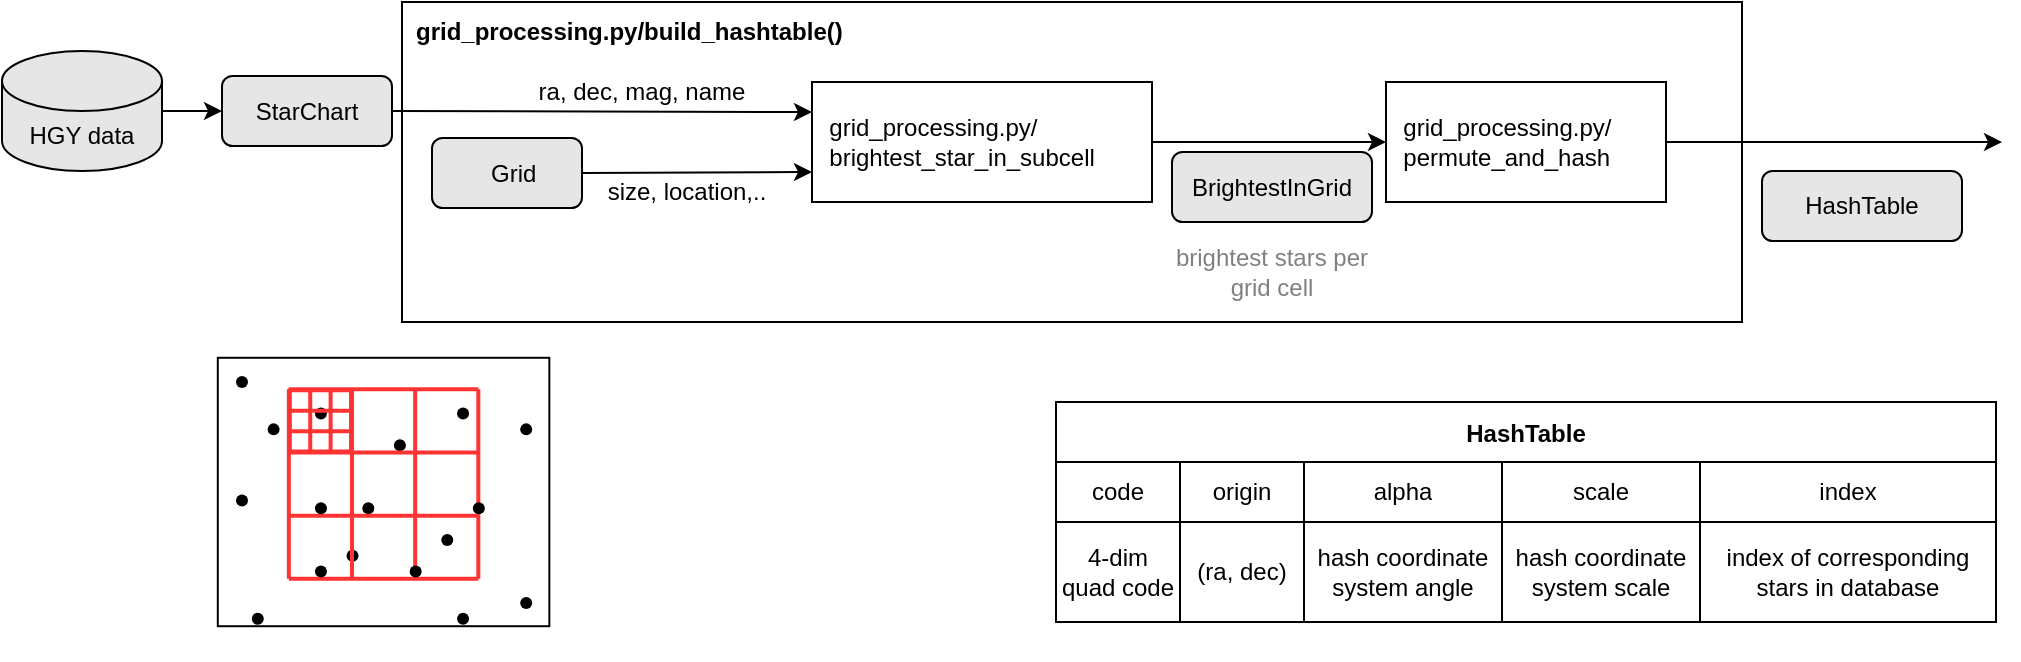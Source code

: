 <mxfile version="20.7.4" type="device"><diagram id="edfMNTC07WV0mCL8av5v" name="Seite-1"><mxGraphModel dx="2261" dy="859" grid="1" gridSize="10" guides="1" tooltips="1" connect="1" arrows="1" fold="1" page="1" pageScale="1" pageWidth="827" pageHeight="1169" math="0" shadow="0"><root><mxCell id="0"/><mxCell id="1" parent="0"/><mxCell id="q0c2otBgBG-b7cj2ipxC-78" value="" style="rounded=0;whiteSpace=wrap;html=1;strokeColor=default;strokeWidth=1;movable=1;resizable=1;rotatable=1;deletable=1;editable=1;connectable=1;" parent="1" vertex="1"><mxGeometry x="140" y="630" width="670" height="160" as="geometry"/></mxCell><mxCell id="q0c2otBgBG-b7cj2ipxC-16" value="&amp;nbsp; grid_processing.py/&lt;br&gt;&amp;nbsp; brightest_star_in_subcell" style="rounded=0;whiteSpace=wrap;html=1;align=left;" parent="1" vertex="1"><mxGeometry x="345" y="670" width="170" height="60" as="geometry"/></mxCell><mxCell id="q0c2otBgBG-b7cj2ipxC-17" value="HGY data" style="shape=cylinder3;whiteSpace=wrap;html=1;boundedLbl=1;backgroundOutline=1;size=15;fillColor=#E6E6E6;" parent="1" vertex="1"><mxGeometry x="-60" y="654.5" width="80" height="60" as="geometry"/></mxCell><mxCell id="q0c2otBgBG-b7cj2ipxC-18" value="&amp;nbsp; Grid" style="rounded=1;whiteSpace=wrap;html=1;align=center;fillColor=#E6E6E6;" parent="1" vertex="1"><mxGeometry x="155" y="698" width="75" height="35" as="geometry"/></mxCell><mxCell id="q0c2otBgBG-b7cj2ipxC-19" value="" style="endArrow=classic;html=1;rounded=0;exitX=1;exitY=0.5;exitDx=0;exitDy=0;entryX=0;entryY=0.75;entryDx=0;entryDy=0;" parent="1" source="q0c2otBgBG-b7cj2ipxC-18" target="q0c2otBgBG-b7cj2ipxC-16" edge="1"><mxGeometry width="50" height="50" relative="1" as="geometry"><mxPoint x="515" y="380" as="sourcePoint"/><mxPoint x="565" y="330" as="targetPoint"/></mxGeometry></mxCell><mxCell id="q0c2otBgBG-b7cj2ipxC-20" value="" style="endArrow=classic;html=1;rounded=0;entryX=0;entryY=0.25;entryDx=0;entryDy=0;exitX=1;exitY=0.5;exitDx=0;exitDy=0;" parent="1" source="q0c2otBgBG-b7cj2ipxC-24" target="q0c2otBgBG-b7cj2ipxC-16" edge="1"><mxGeometry width="50" height="50" relative="1" as="geometry"><mxPoint x="145" y="684.5" as="sourcePoint"/><mxPoint x="490" y="525" as="targetPoint"/></mxGeometry></mxCell><mxCell id="q0c2otBgBG-b7cj2ipxC-21" value="ra, dec, mag, name" style="text;html=1;strokeColor=none;fillColor=none;align=center;verticalAlign=middle;whiteSpace=wrap;rounded=0;" parent="1" vertex="1"><mxGeometry x="170" y="660" width="180" height="30" as="geometry"/></mxCell><mxCell id="q0c2otBgBG-b7cj2ipxC-23" value="size, location,.." style="text;html=1;strokeColor=none;fillColor=none;align=center;verticalAlign=middle;whiteSpace=wrap;rounded=0;" parent="1" vertex="1"><mxGeometry x="220" y="710" width="125" height="30" as="geometry"/></mxCell><mxCell id="q0c2otBgBG-b7cj2ipxC-24" value="StarChart" style="rounded=1;whiteSpace=wrap;html=1;align=center;perimeterSpacing=0;fillColor=#E6E6E6;" parent="1" vertex="1"><mxGeometry x="50" y="667" width="85" height="35" as="geometry"/></mxCell><mxCell id="q0c2otBgBG-b7cj2ipxC-26" value="" style="endArrow=classic;html=1;rounded=0;exitX=1;exitY=0.5;exitDx=0;exitDy=0;exitPerimeter=0;entryX=0;entryY=0.5;entryDx=0;entryDy=0;" parent="1" source="q0c2otBgBG-b7cj2ipxC-17" target="q0c2otBgBG-b7cj2ipxC-24" edge="1"><mxGeometry width="50" height="50" relative="1" as="geometry"><mxPoint x="145" y="710" as="sourcePoint"/><mxPoint x="5" y="700.5" as="targetPoint"/></mxGeometry></mxCell><mxCell id="q0c2otBgBG-b7cj2ipxC-54" value="" style="endArrow=classic;html=1;rounded=0;exitX=1;exitY=0.5;exitDx=0;exitDy=0;entryX=0;entryY=0.5;entryDx=0;entryDy=0;" parent="1" source="q0c2otBgBG-b7cj2ipxC-16" target="q0c2otBgBG-b7cj2ipxC-56" edge="1"><mxGeometry width="50" height="50" relative="1" as="geometry"><mxPoint x="285" y="482.5" as="sourcePoint"/><mxPoint x="765" y="500" as="targetPoint"/></mxGeometry></mxCell><mxCell id="q0c2otBgBG-b7cj2ipxC-55" value="brightest stars per grid cell" style="text;html=1;strokeColor=none;fillColor=none;align=center;verticalAlign=middle;whiteSpace=wrap;rounded=0;fontColor=#808080;" parent="1" vertex="1"><mxGeometry x="525" y="740" width="100" height="50" as="geometry"/></mxCell><mxCell id="q0c2otBgBG-b7cj2ipxC-56" value="&amp;nbsp; grid_processing.py/&lt;br&gt;&amp;nbsp; permute_and_hash" style="rounded=0;whiteSpace=wrap;html=1;align=left;" parent="1" vertex="1"><mxGeometry x="632" y="670" width="140" height="60" as="geometry"/></mxCell><mxCell id="q0c2otBgBG-b7cj2ipxC-57" value="" style="endArrow=classic;html=1;rounded=0;exitX=1;exitY=0.5;exitDx=0;exitDy=0;" parent="1" source="q0c2otBgBG-b7cj2ipxC-56" edge="1"><mxGeometry width="50" height="50" relative="1" as="geometry"><mxPoint x="640" y="510" as="sourcePoint"/><mxPoint x="940" y="700" as="targetPoint"/></mxGeometry></mxCell><mxCell id="q0c2otBgBG-b7cj2ipxC-59" value="HashTable" style="shape=table;startSize=30;container=1;collapsible=0;childLayout=tableLayout;fontStyle=1;align=center;strokeColor=default;strokeWidth=1;" parent="1" vertex="1"><mxGeometry x="467" y="830" width="470" height="110" as="geometry"/></mxCell><mxCell id="q0c2otBgBG-b7cj2ipxC-60" value="" style="shape=tableRow;horizontal=0;startSize=0;swimlaneHead=0;swimlaneBody=0;top=0;left=0;bottom=0;right=0;collapsible=0;dropTarget=0;fillColor=none;points=[[0,0.5],[1,0.5]];portConstraint=eastwest;strokeColor=default;strokeWidth=1;" parent="q0c2otBgBG-b7cj2ipxC-59" vertex="1"><mxGeometry y="30" width="470" height="30" as="geometry"/></mxCell><mxCell id="q0c2otBgBG-b7cj2ipxC-61" value="code" style="shape=partialRectangle;html=1;whiteSpace=wrap;connectable=0;fillColor=none;top=0;left=0;bottom=0;right=0;overflow=hidden;strokeColor=default;strokeWidth=1;" parent="q0c2otBgBG-b7cj2ipxC-60" vertex="1"><mxGeometry width="62" height="30" as="geometry"><mxRectangle width="62" height="30" as="alternateBounds"/></mxGeometry></mxCell><mxCell id="q0c2otBgBG-b7cj2ipxC-62" value="origin" style="shape=partialRectangle;html=1;whiteSpace=wrap;connectable=0;fillColor=none;top=0;left=0;bottom=0;right=0;overflow=hidden;strokeColor=default;strokeWidth=1;" parent="q0c2otBgBG-b7cj2ipxC-60" vertex="1"><mxGeometry x="62" width="62" height="30" as="geometry"><mxRectangle width="62" height="30" as="alternateBounds"/></mxGeometry></mxCell><mxCell id="q0c2otBgBG-b7cj2ipxC-63" value="alpha" style="shape=partialRectangle;html=1;whiteSpace=wrap;connectable=0;fillColor=none;top=0;left=0;bottom=0;right=0;overflow=hidden;strokeColor=default;strokeWidth=1;" parent="q0c2otBgBG-b7cj2ipxC-60" vertex="1"><mxGeometry x="124" width="99" height="30" as="geometry"><mxRectangle width="99" height="30" as="alternateBounds"/></mxGeometry></mxCell><mxCell id="q0c2otBgBG-b7cj2ipxC-75" value="scale" style="shape=partialRectangle;html=1;whiteSpace=wrap;connectable=0;fillColor=none;top=0;left=0;bottom=0;right=0;overflow=hidden;strokeColor=default;strokeWidth=1;" parent="q0c2otBgBG-b7cj2ipxC-60" vertex="1"><mxGeometry x="223" width="99" height="30" as="geometry"><mxRectangle width="99" height="30" as="alternateBounds"/></mxGeometry></mxCell><mxCell id="q0c2otBgBG-b7cj2ipxC-72" value="index" style="shape=partialRectangle;html=1;whiteSpace=wrap;connectable=0;fillColor=none;top=0;left=0;bottom=0;right=0;overflow=hidden;strokeColor=default;strokeWidth=1;" parent="q0c2otBgBG-b7cj2ipxC-60" vertex="1"><mxGeometry x="322" width="148" height="30" as="geometry"><mxRectangle width="148" height="30" as="alternateBounds"/></mxGeometry></mxCell><mxCell id="q0c2otBgBG-b7cj2ipxC-64" value="" style="shape=tableRow;horizontal=0;startSize=0;swimlaneHead=0;swimlaneBody=0;top=0;left=0;bottom=0;right=0;collapsible=0;dropTarget=0;fillColor=none;points=[[0,0.5],[1,0.5]];portConstraint=eastwest;strokeColor=default;strokeWidth=1;" parent="q0c2otBgBG-b7cj2ipxC-59" vertex="1"><mxGeometry y="60" width="470" height="50" as="geometry"/></mxCell><mxCell id="q0c2otBgBG-b7cj2ipxC-65" value="4-dim quad code" style="shape=partialRectangle;html=1;whiteSpace=wrap;connectable=0;fillColor=none;top=0;left=0;bottom=0;right=0;overflow=hidden;strokeColor=default;strokeWidth=1;" parent="q0c2otBgBG-b7cj2ipxC-64" vertex="1"><mxGeometry width="62" height="50" as="geometry"><mxRectangle width="62" height="50" as="alternateBounds"/></mxGeometry></mxCell><mxCell id="q0c2otBgBG-b7cj2ipxC-66" value="(ra, dec)" style="shape=partialRectangle;html=1;whiteSpace=wrap;connectable=0;fillColor=none;top=0;left=0;bottom=0;right=0;overflow=hidden;strokeColor=default;strokeWidth=1;" parent="q0c2otBgBG-b7cj2ipxC-64" vertex="1"><mxGeometry x="62" width="62" height="50" as="geometry"><mxRectangle width="62" height="50" as="alternateBounds"/></mxGeometry></mxCell><mxCell id="q0c2otBgBG-b7cj2ipxC-67" value="hash coordinate system angle" style="shape=partialRectangle;html=1;whiteSpace=wrap;connectable=0;fillColor=none;top=0;left=0;bottom=0;right=0;overflow=hidden;strokeColor=default;strokeWidth=1;" parent="q0c2otBgBG-b7cj2ipxC-64" vertex="1"><mxGeometry x="124" width="99" height="50" as="geometry"><mxRectangle width="99" height="50" as="alternateBounds"/></mxGeometry></mxCell><mxCell id="q0c2otBgBG-b7cj2ipxC-76" value="hash coordinate system scale" style="shape=partialRectangle;html=1;whiteSpace=wrap;connectable=0;fillColor=none;top=0;left=0;bottom=0;right=0;overflow=hidden;strokeColor=default;strokeWidth=1;" parent="q0c2otBgBG-b7cj2ipxC-64" vertex="1"><mxGeometry x="223" width="99" height="50" as="geometry"><mxRectangle width="99" height="50" as="alternateBounds"/></mxGeometry></mxCell><mxCell id="q0c2otBgBG-b7cj2ipxC-73" value="index of corresponding stars in database" style="shape=partialRectangle;html=1;whiteSpace=wrap;connectable=0;fillColor=none;top=0;left=0;bottom=0;right=0;overflow=hidden;strokeColor=default;strokeWidth=1;" parent="q0c2otBgBG-b7cj2ipxC-64" vertex="1"><mxGeometry x="322" width="148" height="50" as="geometry"><mxRectangle width="148" height="50" as="alternateBounds"/></mxGeometry></mxCell><mxCell id="q0c2otBgBG-b7cj2ipxC-79" value="grid_processing.py/build_hashtable()" style="text;html=1;strokeColor=none;fillColor=none;align=left;verticalAlign=middle;whiteSpace=wrap;rounded=0;strokeWidth=1;fontStyle=1" parent="1" vertex="1"><mxGeometry x="145" y="630" width="340" height="30" as="geometry"/></mxCell><mxCell id="q0c2otBgBG-b7cj2ipxC-82" value="BrightestInGrid" style="rounded=1;whiteSpace=wrap;html=1;align=center;fillColor=#E6E6E6;" parent="1" vertex="1"><mxGeometry x="525" y="705" width="100" height="35" as="geometry"/></mxCell><mxCell id="q0c2otBgBG-b7cj2ipxC-83" value="HashTable" style="rounded=1;whiteSpace=wrap;html=1;align=center;fillColor=#E6E6E6;" parent="1" vertex="1"><mxGeometry x="820" y="714.5" width="100" height="35" as="geometry"/></mxCell><mxCell id="q0c2otBgBG-b7cj2ipxC-84" value="" style="group" parent="1" vertex="1" connectable="0"><mxGeometry x="40" y="800" width="173.68" height="150" as="geometry"/></mxCell><mxCell id="Bd1pUc4cua-pfjhru4HS-55" value="" style="rounded=0;whiteSpace=wrap;html=1;" parent="q0c2otBgBG-b7cj2ipxC-84" vertex="1"><mxGeometry x="7.895" y="7.895" width="165.785" height="134.211" as="geometry"/></mxCell><mxCell id="Bd1pUc4cua-pfjhru4HS-57" value="" style="shape=waypoint;sketch=0;fillStyle=solid;size=6;pointerEvents=1;points=[];fillColor=none;resizable=0;rotatable=0;perimeter=centerPerimeter;snapToPoint=1;" parent="q0c2otBgBG-b7cj2ipxC-84" vertex="1"><mxGeometry x="15.789" y="23.684" width="40" height="40" as="geometry"/></mxCell><mxCell id="Bd1pUc4cua-pfjhru4HS-58" value="" style="shape=waypoint;sketch=0;fillStyle=solid;size=6;pointerEvents=1;points=[];fillColor=none;resizable=0;rotatable=0;perimeter=centerPerimeter;snapToPoint=1;" parent="q0c2otBgBG-b7cj2ipxC-84" vertex="1"><mxGeometry x="55.262" y="86.842" width="40" height="40" as="geometry"/></mxCell><mxCell id="Bd1pUc4cua-pfjhru4HS-59" value="" style="shape=waypoint;sketch=0;fillStyle=solid;size=6;pointerEvents=1;points=[];fillColor=none;resizable=0;rotatable=0;perimeter=centerPerimeter;snapToPoint=1;" parent="q0c2otBgBG-b7cj2ipxC-84" vertex="1"><mxGeometry x="110.524" y="15.789" width="40" height="40" as="geometry"/></mxCell><mxCell id="Bd1pUc4cua-pfjhru4HS-60" value="" style="shape=waypoint;sketch=0;fillStyle=solid;size=6;pointerEvents=1;points=[];fillColor=none;resizable=0;rotatable=0;perimeter=centerPerimeter;snapToPoint=1;" parent="q0c2otBgBG-b7cj2ipxC-84" vertex="1"><mxGeometry x="102.629" y="78.947" width="40" height="40" as="geometry"/></mxCell><mxCell id="Bd1pUc4cua-pfjhru4HS-61" value="" style="shape=waypoint;sketch=0;fillStyle=solid;size=6;pointerEvents=1;points=[];fillColor=none;resizable=0;rotatable=0;perimeter=centerPerimeter;snapToPoint=1;" parent="q0c2otBgBG-b7cj2ipxC-84" vertex="1"><mxGeometry x="78.945" y="31.579" width="40" height="40" as="geometry"/></mxCell><mxCell id="Bd1pUc4cua-pfjhru4HS-62" value="" style="shape=waypoint;sketch=0;fillStyle=solid;size=6;pointerEvents=1;points=[];fillColor=none;resizable=0;rotatable=0;perimeter=centerPerimeter;snapToPoint=1;" parent="q0c2otBgBG-b7cj2ipxC-84" vertex="1"><mxGeometry x="142.102" y="110.526" width="40" height="40" as="geometry"/></mxCell><mxCell id="Bd1pUc4cua-pfjhru4HS-63" value="" style="line;strokeWidth=2;direction=south;html=1;fillColor=none;strokeColor=#FF3333;" parent="q0c2otBgBG-b7cj2ipxC-84" vertex="1"><mxGeometry x="39.473" y="23.684" width="7.895" height="94.737" as="geometry"/></mxCell><mxCell id="Bd1pUc4cua-pfjhru4HS-64" value="" style="shape=waypoint;sketch=0;fillStyle=solid;size=6;pointerEvents=1;points=[];fillColor=none;resizable=0;rotatable=0;perimeter=centerPerimeter;snapToPoint=1;" parent="q0c2otBgBG-b7cj2ipxC-84" vertex="1"><mxGeometry x="63.156" y="63.158" width="40" height="40" as="geometry"/></mxCell><mxCell id="Bd1pUc4cua-pfjhru4HS-65" value="" style="line;strokeWidth=2;direction=south;html=1;fillColor=none;strokeColor=#FF3333;" parent="q0c2otBgBG-b7cj2ipxC-84" vertex="1"><mxGeometry x="71.051" y="23.684" width="7.895" height="94.737" as="geometry"/></mxCell><mxCell id="Bd1pUc4cua-pfjhru4HS-66" value="" style="line;strokeWidth=2;direction=south;html=1;fillColor=none;strokeColor=#FF3333;" parent="q0c2otBgBG-b7cj2ipxC-84" vertex="1"><mxGeometry x="102.629" y="23.684" width="7.895" height="94.737" as="geometry"/></mxCell><mxCell id="Bd1pUc4cua-pfjhru4HS-67" value="" style="line;strokeWidth=2;direction=south;html=1;fillColor=none;strokeColor=#FF3333;rotation=90;" parent="q0c2otBgBG-b7cj2ipxC-84" vertex="1"><mxGeometry x="86.84" y="71.053" width="7.895" height="94.737" as="geometry"/></mxCell><mxCell id="q0c2otBgBG-b7cj2ipxC-1" value="" style="line;strokeWidth=2;direction=south;html=1;fillColor=none;strokeColor=#FF3333;" parent="q0c2otBgBG-b7cj2ipxC-84" vertex="1"><mxGeometry x="134.207" y="23.684" width="7.895" height="94.737" as="geometry"/></mxCell><mxCell id="q0c2otBgBG-b7cj2ipxC-3" value="" style="line;strokeWidth=2;direction=south;html=1;fillColor=none;strokeColor=#FF3333;rotation=90;" parent="q0c2otBgBG-b7cj2ipxC-84" vertex="1"><mxGeometry x="86.84" y="-23.684" width="7.895" height="94.737" as="geometry"/></mxCell><mxCell id="q0c2otBgBG-b7cj2ipxC-4" value="" style="line;strokeWidth=2;direction=south;html=1;fillColor=none;strokeColor=#FF3333;rotation=90;" parent="q0c2otBgBG-b7cj2ipxC-84" vertex="1"><mxGeometry x="86.84" y="7.895" width="7.895" height="94.737" as="geometry"/></mxCell><mxCell id="q0c2otBgBG-b7cj2ipxC-5" value="" style="line;strokeWidth=2;direction=south;html=1;fillColor=none;strokeColor=#FF3333;rotation=90;" parent="q0c2otBgBG-b7cj2ipxC-84" vertex="1"><mxGeometry x="86.84" y="39.474" width="7.895" height="94.737" as="geometry"/></mxCell><mxCell id="q0c2otBgBG-b7cj2ipxC-6" value="" style="shape=waypoint;sketch=0;fillStyle=solid;size=6;pointerEvents=1;points=[];fillColor=none;resizable=0;rotatable=0;perimeter=centerPerimeter;snapToPoint=1;" parent="q0c2otBgBG-b7cj2ipxC-84" vertex="1"><mxGeometry x="39.473" y="15.789" width="40" height="40" as="geometry"/></mxCell><mxCell id="q0c2otBgBG-b7cj2ipxC-7" value="" style="shape=waypoint;sketch=0;fillStyle=solid;size=6;pointerEvents=1;points=[];fillColor=none;resizable=0;rotatable=0;perimeter=centerPerimeter;snapToPoint=1;" parent="q0c2otBgBG-b7cj2ipxC-84" vertex="1"><mxGeometry x="39.473" y="63.158" width="40" height="40" as="geometry"/></mxCell><mxCell id="q0c2otBgBG-b7cj2ipxC-8" value="" style="shape=waypoint;sketch=0;fillStyle=solid;size=6;pointerEvents=1;points=[];fillColor=none;resizable=0;rotatable=0;perimeter=centerPerimeter;snapToPoint=1;" parent="q0c2otBgBG-b7cj2ipxC-84" vertex="1"><mxGeometry x="39.473" y="94.737" width="40" height="40" as="geometry"/></mxCell><mxCell id="q0c2otBgBG-b7cj2ipxC-9" value="" style="shape=waypoint;sketch=0;fillStyle=solid;size=6;pointerEvents=1;points=[];fillColor=none;resizable=0;rotatable=0;perimeter=centerPerimeter;snapToPoint=1;" parent="q0c2otBgBG-b7cj2ipxC-84" vertex="1"><mxGeometry x="86.84" y="94.737" width="40" height="40" as="geometry"/></mxCell><mxCell id="q0c2otBgBG-b7cj2ipxC-10" value="" style="shape=waypoint;sketch=0;fillStyle=solid;size=6;pointerEvents=1;points=[];fillColor=none;resizable=0;rotatable=0;perimeter=centerPerimeter;snapToPoint=1;" parent="q0c2otBgBG-b7cj2ipxC-84" vertex="1"><mxGeometry x="118.418" y="63.158" width="40" height="40" as="geometry"/></mxCell><mxCell id="q0c2otBgBG-b7cj2ipxC-11" value="" style="shape=waypoint;sketch=0;fillStyle=solid;size=6;pointerEvents=1;points=[];fillColor=none;resizable=0;rotatable=0;perimeter=centerPerimeter;snapToPoint=1;" parent="q0c2otBgBG-b7cj2ipxC-84" vertex="1"><mxGeometry x="142.102" y="23.684" width="40" height="40" as="geometry"/></mxCell><mxCell id="q0c2otBgBG-b7cj2ipxC-12" value="" style="shape=waypoint;sketch=0;fillStyle=solid;size=6;pointerEvents=1;points=[];fillColor=none;resizable=0;rotatable=0;perimeter=centerPerimeter;snapToPoint=1;" parent="q0c2otBgBG-b7cj2ipxC-84" vertex="1"><mxGeometry x="7.895" y="118.421" width="40" height="40" as="geometry"/></mxCell><mxCell id="q0c2otBgBG-b7cj2ipxC-13" value="" style="shape=waypoint;sketch=0;fillStyle=solid;size=6;pointerEvents=1;points=[];fillColor=none;resizable=0;rotatable=0;perimeter=centerPerimeter;snapToPoint=1;" parent="q0c2otBgBG-b7cj2ipxC-84" vertex="1"><mxGeometry x="110.524" y="118.421" width="40" height="40" as="geometry"/></mxCell><mxCell id="q0c2otBgBG-b7cj2ipxC-14" value="" style="shape=waypoint;sketch=0;fillStyle=solid;size=6;pointerEvents=1;points=[];fillColor=none;resizable=0;rotatable=0;perimeter=centerPerimeter;snapToPoint=1;" parent="q0c2otBgBG-b7cj2ipxC-84" vertex="1"><mxGeometry y="59.211" width="40" height="40" as="geometry"/></mxCell><mxCell id="q0c2otBgBG-b7cj2ipxC-15" value="" style="shape=waypoint;sketch=0;fillStyle=solid;size=6;pointerEvents=1;points=[];fillColor=none;resizable=0;rotatable=0;perimeter=centerPerimeter;snapToPoint=1;" parent="q0c2otBgBG-b7cj2ipxC-84" vertex="1"><mxGeometry width="40" height="40" as="geometry"/></mxCell><mxCell id="q0c2otBgBG-b7cj2ipxC-53" value="" style="group;strokeWidth=1;strokeColor=none;" parent="q0c2otBgBG-b7cj2ipxC-84" vertex="1" connectable="0"><mxGeometry x="41.841" y="22.895" width="33.157" height="33.158" as="geometry"/></mxCell><mxCell id="q0c2otBgBG-b7cj2ipxC-34" value="" style="line;strokeWidth=2;direction=south;html=1;fillColor=none;strokeColor=#FF3333;" parent="q0c2otBgBG-b7cj2ipxC-53" vertex="1"><mxGeometry x="0.789" y="1.275" width="2.551" height="30.607" as="geometry"/></mxCell><mxCell id="q0c2otBgBG-b7cj2ipxC-36" value="" style="line;strokeWidth=2;direction=south;html=1;fillColor=none;strokeColor=#FF3333;" parent="q0c2otBgBG-b7cj2ipxC-53" vertex="1"><mxGeometry x="10.992" y="1.275" width="2.551" height="30.607" as="geometry"/></mxCell><mxCell id="q0c2otBgBG-b7cj2ipxC-37" value="" style="line;strokeWidth=2;direction=south;html=1;fillColor=none;strokeColor=#FF3333;" parent="q0c2otBgBG-b7cj2ipxC-53" vertex="1"><mxGeometry x="21.194" y="1.275" width="2.551" height="30.607" as="geometry"/></mxCell><mxCell id="q0c2otBgBG-b7cj2ipxC-39" value="" style="line;strokeWidth=2;direction=south;html=1;fillColor=none;strokeColor=#FF3333;" parent="q0c2otBgBG-b7cj2ipxC-53" vertex="1"><mxGeometry x="31.396" y="1.275" width="2.551" height="30.607" as="geometry"/></mxCell><mxCell id="q0c2otBgBG-b7cj2ipxC-40" value="" style="line;strokeWidth=2;direction=south;html=1;fillColor=none;strokeColor=#FF3333;rotation=90;" parent="q0c2otBgBG-b7cj2ipxC-53" vertex="1"><mxGeometry x="15.303" y="-14.028" width="2.551" height="30.607" as="geometry"/></mxCell><mxCell id="q0c2otBgBG-b7cj2ipxC-41" value="" style="line;strokeWidth=2;direction=south;html=1;fillColor=none;strokeColor=#FF3333;rotation=90;" parent="q0c2otBgBG-b7cj2ipxC-53" vertex="1"><mxGeometry x="15.303" y="-3.826" width="2.551" height="30.607" as="geometry"/></mxCell><mxCell id="q0c2otBgBG-b7cj2ipxC-42" value="" style="line;strokeWidth=2;direction=south;html=1;fillColor=none;strokeColor=#FF3333;rotation=90;" parent="q0c2otBgBG-b7cj2ipxC-53" vertex="1"><mxGeometry x="15.303" y="6.377" width="2.551" height="30.607" as="geometry"/></mxCell><mxCell id="q0c2otBgBG-b7cj2ipxC-38" value="" style="line;strokeWidth=2;direction=south;html=1;fillColor=none;strokeColor=#FF3333;rotation=90;" parent="q0c2otBgBG-b7cj2ipxC-84" vertex="1"><mxGeometry x="57.144" y="39.474" width="2.551" height="30.607" as="geometry"/></mxCell></root></mxGraphModel></diagram></mxfile>